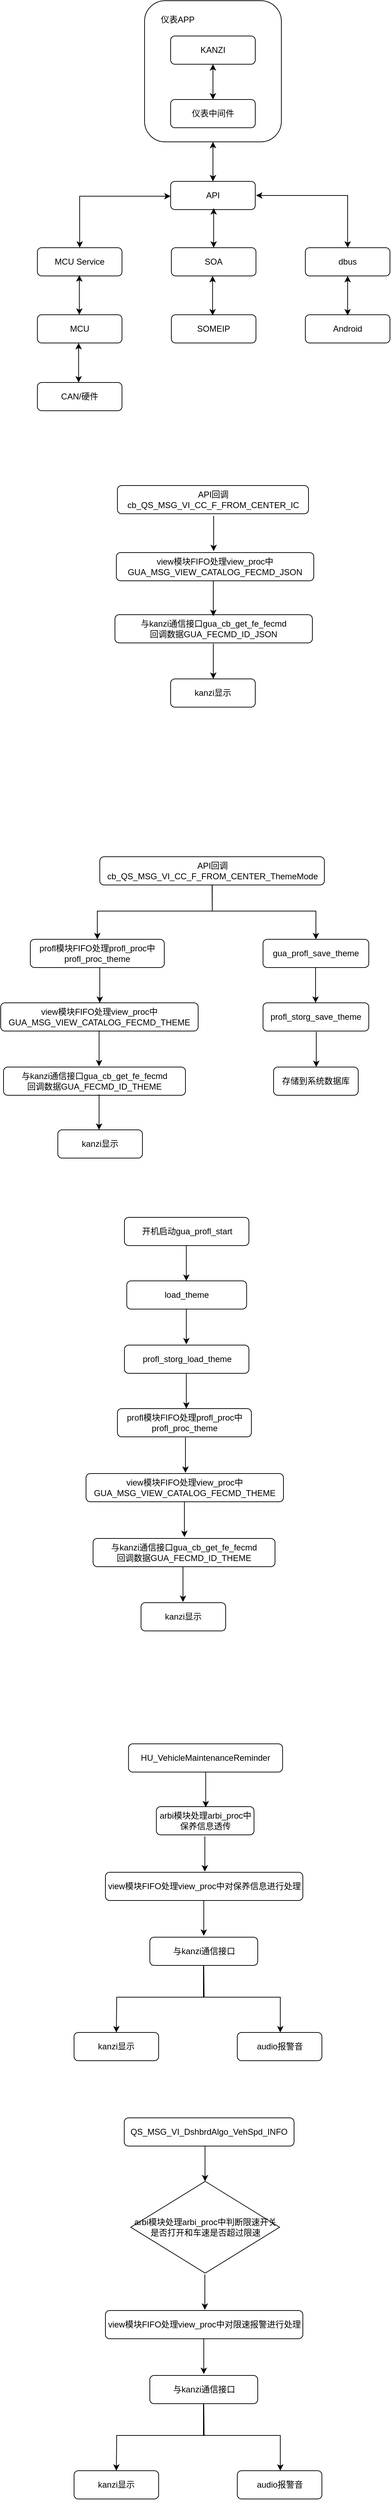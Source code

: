<mxfile version="22.0.6" type="github">
  <diagram id="C5RBs43oDa-KdzZeNtuy" name="Page-1">
    <mxGraphModel dx="1002" dy="665" grid="1" gridSize="10" guides="1" tooltips="1" connect="1" arrows="1" fold="1" page="1" pageScale="1" pageWidth="827" pageHeight="1169" math="0" shadow="0">
      <root>
        <mxCell id="WIyWlLk6GJQsqaUBKTNV-0" />
        <mxCell id="WIyWlLk6GJQsqaUBKTNV-1" parent="WIyWlLk6GJQsqaUBKTNV-0" />
        <mxCell id="O7mEJF-UvuZjmEnGn9pk-1" value="&lt;p style=&quot;line-height: 120%;&quot;&gt;&lt;br&gt;&lt;/p&gt;" style="rounded=1;whiteSpace=wrap;html=1;align=right;" parent="WIyWlLk6GJQsqaUBKTNV-1" vertex="1">
          <mxGeometry x="312" y="30" width="194" height="200" as="geometry" />
        </mxCell>
        <mxCell id="WIyWlLk6GJQsqaUBKTNV-3" value="KANZI" style="rounded=1;whiteSpace=wrap;html=1;fontSize=12;glass=0;strokeWidth=1;shadow=0;" parent="WIyWlLk6GJQsqaUBKTNV-1" vertex="1">
          <mxGeometry x="349" y="80" width="120" height="40" as="geometry" />
        </mxCell>
        <mxCell id="WIyWlLk6GJQsqaUBKTNV-7" value="仪表中间件" style="rounded=1;whiteSpace=wrap;html=1;fontSize=12;glass=0;strokeWidth=1;shadow=0;" parent="WIyWlLk6GJQsqaUBKTNV-1" vertex="1">
          <mxGeometry x="349" y="170" width="120" height="40" as="geometry" />
        </mxCell>
        <mxCell id="O7mEJF-UvuZjmEnGn9pk-0" value="" style="endArrow=classic;startArrow=classic;html=1;rounded=0;exitX=0.5;exitY=0;exitDx=0;exitDy=0;entryX=0.5;entryY=1;entryDx=0;entryDy=0;" parent="WIyWlLk6GJQsqaUBKTNV-1" source="WIyWlLk6GJQsqaUBKTNV-7" target="WIyWlLk6GJQsqaUBKTNV-3" edge="1">
          <mxGeometry width="50" height="50" relative="1" as="geometry">
            <mxPoint x="259" y="200" as="sourcePoint" />
            <mxPoint x="402" y="123" as="targetPoint" />
          </mxGeometry>
        </mxCell>
        <mxCell id="O7mEJF-UvuZjmEnGn9pk-3" value="&lt;font style=&quot;font-size: 12px;&quot;&gt;仪表APP&lt;/font&gt;" style="text;html=1;strokeColor=none;fillColor=none;align=center;verticalAlign=middle;whiteSpace=wrap;rounded=0;" parent="WIyWlLk6GJQsqaUBKTNV-1" vertex="1">
          <mxGeometry x="329" y="42" width="60" height="30" as="geometry" />
        </mxCell>
        <mxCell id="O7mEJF-UvuZjmEnGn9pk-4" value="API" style="rounded=1;whiteSpace=wrap;html=1;fontSize=12;glass=0;strokeWidth=1;shadow=0;" parent="WIyWlLk6GJQsqaUBKTNV-1" vertex="1">
          <mxGeometry x="349" y="286" width="120" height="40" as="geometry" />
        </mxCell>
        <mxCell id="O7mEJF-UvuZjmEnGn9pk-5" value="" style="endArrow=classic;startArrow=classic;html=1;rounded=0;exitX=0.5;exitY=0;exitDx=0;exitDy=0;entryX=0.5;entryY=1;entryDx=0;entryDy=0;" parent="WIyWlLk6GJQsqaUBKTNV-1" source="O7mEJF-UvuZjmEnGn9pk-4" target="O7mEJF-UvuZjmEnGn9pk-1" edge="1">
          <mxGeometry width="50" height="50" relative="1" as="geometry">
            <mxPoint x="239" y="330" as="sourcePoint" />
            <mxPoint x="389" y="260" as="targetPoint" />
          </mxGeometry>
        </mxCell>
        <mxCell id="O7mEJF-UvuZjmEnGn9pk-6" value="SOA" style="rounded=1;whiteSpace=wrap;html=1;fontSize=12;glass=0;strokeWidth=1;shadow=0;" parent="WIyWlLk6GJQsqaUBKTNV-1" vertex="1">
          <mxGeometry x="350" y="380" width="120" height="40" as="geometry" />
        </mxCell>
        <mxCell id="O7mEJF-UvuZjmEnGn9pk-7" value="" style="endArrow=classic;startArrow=classic;html=1;rounded=0;exitX=0.5;exitY=0;exitDx=0;exitDy=0;entryX=0.5;entryY=1;entryDx=0;entryDy=0;" parent="WIyWlLk6GJQsqaUBKTNV-1" source="O7mEJF-UvuZjmEnGn9pk-6" edge="1">
          <mxGeometry width="50" height="50" relative="1" as="geometry">
            <mxPoint x="240" y="424" as="sourcePoint" />
            <mxPoint x="410" y="324" as="targetPoint" />
          </mxGeometry>
        </mxCell>
        <mxCell id="O7mEJF-UvuZjmEnGn9pk-8" value="" style="endArrow=classic;startArrow=classic;html=1;rounded=0;exitX=0.5;exitY=0;exitDx=0;exitDy=0;" parent="WIyWlLk6GJQsqaUBKTNV-1" source="O7mEJF-UvuZjmEnGn9pk-9" edge="1">
          <mxGeometry width="50" height="50" relative="1" as="geometry">
            <mxPoint x="190" y="360" as="sourcePoint" />
            <mxPoint x="349" y="307" as="targetPoint" />
            <Array as="points">
              <mxPoint x="220" y="307" />
            </Array>
          </mxGeometry>
        </mxCell>
        <mxCell id="O7mEJF-UvuZjmEnGn9pk-9" value="MCU Service" style="rounded=1;whiteSpace=wrap;html=1;fontSize=12;glass=0;strokeWidth=1;shadow=0;" parent="WIyWlLk6GJQsqaUBKTNV-1" vertex="1">
          <mxGeometry x="160" y="380" width="120" height="40" as="geometry" />
        </mxCell>
        <mxCell id="O7mEJF-UvuZjmEnGn9pk-10" value="dbus" style="rounded=1;whiteSpace=wrap;html=1;fontSize=12;glass=0;strokeWidth=1;shadow=0;" parent="WIyWlLk6GJQsqaUBKTNV-1" vertex="1">
          <mxGeometry x="540" y="380" width="120" height="40" as="geometry" />
        </mxCell>
        <mxCell id="O7mEJF-UvuZjmEnGn9pk-11" value="SOMEIP" style="rounded=1;whiteSpace=wrap;html=1;fontSize=12;glass=0;strokeWidth=1;shadow=0;" parent="WIyWlLk6GJQsqaUBKTNV-1" vertex="1">
          <mxGeometry x="350" y="475" width="120" height="40" as="geometry" />
        </mxCell>
        <mxCell id="O7mEJF-UvuZjmEnGn9pk-12" value="MCU" style="rounded=1;whiteSpace=wrap;html=1;fontSize=12;glass=0;strokeWidth=1;shadow=0;" parent="WIyWlLk6GJQsqaUBKTNV-1" vertex="1">
          <mxGeometry x="160" y="475" width="120" height="40" as="geometry" />
        </mxCell>
        <mxCell id="O7mEJF-UvuZjmEnGn9pk-13" value="Android" style="rounded=1;whiteSpace=wrap;html=1;fontSize=12;glass=0;strokeWidth=1;shadow=0;" parent="WIyWlLk6GJQsqaUBKTNV-1" vertex="1">
          <mxGeometry x="540" y="475" width="120" height="40" as="geometry" />
        </mxCell>
        <mxCell id="O7mEJF-UvuZjmEnGn9pk-14" value="" style="endArrow=classic;startArrow=classic;html=1;rounded=0;exitX=0.5;exitY=0;exitDx=0;exitDy=0;" parent="WIyWlLk6GJQsqaUBKTNV-1" edge="1">
          <mxGeometry width="50" height="50" relative="1" as="geometry">
            <mxPoint x="600" y="380" as="sourcePoint" />
            <mxPoint x="470" y="306" as="targetPoint" />
            <Array as="points">
              <mxPoint x="600" y="306" />
            </Array>
          </mxGeometry>
        </mxCell>
        <mxCell id="O7mEJF-UvuZjmEnGn9pk-15" value="CAN/硬件" style="rounded=1;whiteSpace=wrap;html=1;fontSize=12;glass=0;strokeWidth=1;shadow=0;" parent="WIyWlLk6GJQsqaUBKTNV-1" vertex="1">
          <mxGeometry x="160" y="571" width="120" height="40" as="geometry" />
        </mxCell>
        <mxCell id="O7mEJF-UvuZjmEnGn9pk-16" value="" style="endArrow=classic;startArrow=classic;html=1;rounded=0;exitX=0.5;exitY=0;exitDx=0;exitDy=0;entryX=0.5;entryY=1;entryDx=0;entryDy=0;" parent="WIyWlLk6GJQsqaUBKTNV-1" edge="1">
          <mxGeometry width="50" height="50" relative="1" as="geometry">
            <mxPoint x="408.5" y="476" as="sourcePoint" />
            <mxPoint x="408.5" y="420" as="targetPoint" />
          </mxGeometry>
        </mxCell>
        <mxCell id="O7mEJF-UvuZjmEnGn9pk-17" value="" style="endArrow=classic;startArrow=classic;html=1;rounded=0;exitX=0.5;exitY=0;exitDx=0;exitDy=0;entryX=0.5;entryY=1;entryDx=0;entryDy=0;" parent="WIyWlLk6GJQsqaUBKTNV-1" edge="1">
          <mxGeometry width="50" height="50" relative="1" as="geometry">
            <mxPoint x="600" y="476" as="sourcePoint" />
            <mxPoint x="600" y="420" as="targetPoint" />
          </mxGeometry>
        </mxCell>
        <mxCell id="O7mEJF-UvuZjmEnGn9pk-18" value="" style="endArrow=classic;startArrow=classic;html=1;rounded=0;exitX=0.5;exitY=0;exitDx=0;exitDy=0;entryX=0.5;entryY=1;entryDx=0;entryDy=0;" parent="WIyWlLk6GJQsqaUBKTNV-1" edge="1">
          <mxGeometry width="50" height="50" relative="1" as="geometry">
            <mxPoint x="219.5" y="475" as="sourcePoint" />
            <mxPoint x="219.5" y="419" as="targetPoint" />
          </mxGeometry>
        </mxCell>
        <mxCell id="O7mEJF-UvuZjmEnGn9pk-19" value="" style="endArrow=classic;startArrow=classic;html=1;rounded=0;exitX=0.5;exitY=0;exitDx=0;exitDy=0;entryX=0.5;entryY=1;entryDx=0;entryDy=0;" parent="WIyWlLk6GJQsqaUBKTNV-1" edge="1">
          <mxGeometry width="50" height="50" relative="1" as="geometry">
            <mxPoint x="218.5" y="571" as="sourcePoint" />
            <mxPoint x="218.5" y="515" as="targetPoint" />
          </mxGeometry>
        </mxCell>
        <mxCell id="O7mEJF-UvuZjmEnGn9pk-21" value="API回调cb_QS_MSG_VI_CC_F_FROM_CENTER_IC" style="rounded=1;whiteSpace=wrap;html=1;fontSize=12;glass=0;strokeWidth=1;shadow=0;" parent="WIyWlLk6GJQsqaUBKTNV-1" vertex="1">
          <mxGeometry x="273.5" y="717" width="271" height="40" as="geometry" />
        </mxCell>
        <mxCell id="O7mEJF-UvuZjmEnGn9pk-22" value="view模块FIFO处理view_proc中GUA_MSG_VIEW_CATALOG_FECMD_JSON" style="rounded=1;whiteSpace=wrap;html=1;fontSize=12;glass=0;strokeWidth=1;shadow=0;" parent="WIyWlLk6GJQsqaUBKTNV-1" vertex="1">
          <mxGeometry x="272" y="812" width="280" height="40" as="geometry" />
        </mxCell>
        <mxCell id="O7mEJF-UvuZjmEnGn9pk-23" value="" style="endArrow=classic;html=1;rounded=0;" parent="WIyWlLk6GJQsqaUBKTNV-1" edge="1">
          <mxGeometry width="50" height="50" relative="1" as="geometry">
            <mxPoint x="410" y="760" as="sourcePoint" />
            <mxPoint x="410" y="810" as="targetPoint" />
          </mxGeometry>
        </mxCell>
        <mxCell id="O7mEJF-UvuZjmEnGn9pk-24" value="与kanzi通信接口gua_cb_get_fe_fecmd&lt;br&gt;回调数据GUA_FECMD_ID_JSON" style="rounded=1;whiteSpace=wrap;html=1;fontSize=12;glass=0;strokeWidth=1;shadow=0;" parent="WIyWlLk6GJQsqaUBKTNV-1" vertex="1">
          <mxGeometry x="270" y="900" width="280" height="40" as="geometry" />
        </mxCell>
        <mxCell id="O7mEJF-UvuZjmEnGn9pk-25" value="" style="endArrow=classic;html=1;rounded=0;" parent="WIyWlLk6GJQsqaUBKTNV-1" edge="1">
          <mxGeometry width="50" height="50" relative="1" as="geometry">
            <mxPoint x="409.5" y="852" as="sourcePoint" />
            <mxPoint x="409.5" y="902" as="targetPoint" />
          </mxGeometry>
        </mxCell>
        <mxCell id="SySzUB2qd8gv6iDawwO6-0" value="kanzi显示" style="rounded=1;whiteSpace=wrap;html=1;fontSize=12;glass=0;strokeWidth=1;shadow=0;" parent="WIyWlLk6GJQsqaUBKTNV-1" vertex="1">
          <mxGeometry x="349" y="991" width="120" height="40" as="geometry" />
        </mxCell>
        <mxCell id="SySzUB2qd8gv6iDawwO6-1" value="" style="endArrow=classic;html=1;rounded=0;" parent="WIyWlLk6GJQsqaUBKTNV-1" edge="1">
          <mxGeometry width="50" height="50" relative="1" as="geometry">
            <mxPoint x="409.5" y="941" as="sourcePoint" />
            <mxPoint x="409.5" y="991" as="targetPoint" />
          </mxGeometry>
        </mxCell>
        <mxCell id="0cVivC7FAnk5mj-CIP8_-0" value="API回调cb_QS_MSG_VI_CC_F_FROM_CENTER_ThemeMode" style="rounded=1;whiteSpace=wrap;html=1;fontSize=12;glass=0;strokeWidth=1;shadow=0;" vertex="1" parent="WIyWlLk6GJQsqaUBKTNV-1">
          <mxGeometry x="248.5" y="1243" width="318.5" height="40" as="geometry" />
        </mxCell>
        <mxCell id="0cVivC7FAnk5mj-CIP8_-1" value="profl模块FIFO处理profl_proc中profl_proc_theme" style="rounded=1;whiteSpace=wrap;html=1;fontSize=12;glass=0;strokeWidth=1;shadow=0;" vertex="1" parent="WIyWlLk6GJQsqaUBKTNV-1">
          <mxGeometry x="150" y="1360" width="190" height="40" as="geometry" />
        </mxCell>
        <mxCell id="0cVivC7FAnk5mj-CIP8_-2" value="" style="endArrow=classic;html=1;rounded=0;entryX=0.5;entryY=0;entryDx=0;entryDy=0;" edge="1" parent="WIyWlLk6GJQsqaUBKTNV-1" target="0cVivC7FAnk5mj-CIP8_-1">
          <mxGeometry width="50" height="50" relative="1" as="geometry">
            <mxPoint x="408" y="1283" as="sourcePoint" />
            <mxPoint x="408" y="1333" as="targetPoint" />
            <Array as="points">
              <mxPoint x="408" y="1320" />
              <mxPoint x="245" y="1320" />
            </Array>
          </mxGeometry>
        </mxCell>
        <mxCell id="0cVivC7FAnk5mj-CIP8_-3" value="与kanzi通信接口gua_cb_get_fe_fecmd&lt;br&gt;回调数据GUA_FECMD_ID_THEME" style="rounded=1;whiteSpace=wrap;html=1;fontSize=12;glass=0;strokeWidth=1;shadow=0;" vertex="1" parent="WIyWlLk6GJQsqaUBKTNV-1">
          <mxGeometry x="112" y="1541" width="258" height="40" as="geometry" />
        </mxCell>
        <mxCell id="0cVivC7FAnk5mj-CIP8_-4" value="" style="endArrow=classic;html=1;rounded=0;entryX=0.5;entryY=0;entryDx=0;entryDy=0;exitX=0.5;exitY=1;exitDx=0;exitDy=0;" edge="1" parent="WIyWlLk6GJQsqaUBKTNV-1" source="0cVivC7FAnk5mj-CIP8_-0" target="0cVivC7FAnk5mj-CIP8_-16">
          <mxGeometry width="50" height="50" relative="1" as="geometry">
            <mxPoint x="407.5" y="1375" as="sourcePoint" />
            <mxPoint x="407.5" y="1425" as="targetPoint" />
            <Array as="points">
              <mxPoint x="408" y="1320" />
              <mxPoint x="555" y="1320" />
            </Array>
          </mxGeometry>
        </mxCell>
        <mxCell id="0cVivC7FAnk5mj-CIP8_-5" value="kanzi显示" style="rounded=1;whiteSpace=wrap;html=1;fontSize=12;glass=0;strokeWidth=1;shadow=0;" vertex="1" parent="WIyWlLk6GJQsqaUBKTNV-1">
          <mxGeometry x="189" y="1630" width="120" height="40" as="geometry" />
        </mxCell>
        <mxCell id="0cVivC7FAnk5mj-CIP8_-6" value="" style="endArrow=classic;html=1;rounded=0;" edge="1" parent="WIyWlLk6GJQsqaUBKTNV-1">
          <mxGeometry width="50" height="50" relative="1" as="geometry">
            <mxPoint x="248.5" y="1400" as="sourcePoint" />
            <mxPoint x="248.5" y="1450" as="targetPoint" />
          </mxGeometry>
        </mxCell>
        <mxCell id="0cVivC7FAnk5mj-CIP8_-7" value="profl_storg_save_theme" style="rounded=1;whiteSpace=wrap;html=1;fontSize=12;glass=0;strokeWidth=1;shadow=0;" vertex="1" parent="WIyWlLk6GJQsqaUBKTNV-1">
          <mxGeometry x="480" y="1450" width="150" height="40" as="geometry" />
        </mxCell>
        <mxCell id="0cVivC7FAnk5mj-CIP8_-8" value="存储到系统数据库" style="rounded=1;whiteSpace=wrap;html=1;fontSize=12;glass=0;strokeWidth=1;shadow=0;" vertex="1" parent="WIyWlLk6GJQsqaUBKTNV-1">
          <mxGeometry x="495" y="1541" width="120" height="40" as="geometry" />
        </mxCell>
        <mxCell id="0cVivC7FAnk5mj-CIP8_-9" value="" style="endArrow=classic;html=1;rounded=0;" edge="1" parent="WIyWlLk6GJQsqaUBKTNV-1">
          <mxGeometry width="50" height="50" relative="1" as="geometry">
            <mxPoint x="555.5" y="1491" as="sourcePoint" />
            <mxPoint x="555.5" y="1541" as="targetPoint" />
          </mxGeometry>
        </mxCell>
        <mxCell id="0cVivC7FAnk5mj-CIP8_-16" value="gua_profl_save_theme" style="rounded=1;whiteSpace=wrap;html=1;fontSize=12;glass=0;strokeWidth=1;shadow=0;" vertex="1" parent="WIyWlLk6GJQsqaUBKTNV-1">
          <mxGeometry x="480" y="1360" width="150" height="40" as="geometry" />
        </mxCell>
        <mxCell id="0cVivC7FAnk5mj-CIP8_-17" value="" style="endArrow=classic;html=1;rounded=0;" edge="1" parent="WIyWlLk6GJQsqaUBKTNV-1">
          <mxGeometry width="50" height="50" relative="1" as="geometry">
            <mxPoint x="554.5" y="1400" as="sourcePoint" />
            <mxPoint x="554.5" y="1450" as="targetPoint" />
          </mxGeometry>
        </mxCell>
        <mxCell id="0cVivC7FAnk5mj-CIP8_-18" value="view模块FIFO处理view_proc中GUA_MSG_VIEW_CATALOG_FECMD_THEME" style="rounded=1;whiteSpace=wrap;html=1;fontSize=12;glass=0;strokeWidth=1;shadow=0;" vertex="1" parent="WIyWlLk6GJQsqaUBKTNV-1">
          <mxGeometry x="108" y="1450" width="280" height="40" as="geometry" />
        </mxCell>
        <mxCell id="0cVivC7FAnk5mj-CIP8_-19" value="" style="endArrow=classic;html=1;rounded=0;" edge="1" parent="WIyWlLk6GJQsqaUBKTNV-1">
          <mxGeometry width="50" height="50" relative="1" as="geometry">
            <mxPoint x="247.5" y="1490" as="sourcePoint" />
            <mxPoint x="247.5" y="1540" as="targetPoint" />
          </mxGeometry>
        </mxCell>
        <mxCell id="0cVivC7FAnk5mj-CIP8_-22" value="" style="endArrow=classic;html=1;rounded=0;" edge="1" parent="WIyWlLk6GJQsqaUBKTNV-1">
          <mxGeometry width="50" height="50" relative="1" as="geometry">
            <mxPoint x="247.5" y="1580" as="sourcePoint" />
            <mxPoint x="247.5" y="1630" as="targetPoint" />
          </mxGeometry>
        </mxCell>
        <mxCell id="0cVivC7FAnk5mj-CIP8_-24" value="开机启动gua_profl_start" style="rounded=1;whiteSpace=wrap;html=1;fontSize=12;glass=0;strokeWidth=1;shadow=0;" vertex="1" parent="WIyWlLk6GJQsqaUBKTNV-1">
          <mxGeometry x="283.5" y="1754" width="176.5" height="40" as="geometry" />
        </mxCell>
        <mxCell id="0cVivC7FAnk5mj-CIP8_-25" value="profl模块FIFO处理profl_proc中profl_proc_theme" style="rounded=1;whiteSpace=wrap;html=1;fontSize=12;glass=0;strokeWidth=1;shadow=0;" vertex="1" parent="WIyWlLk6GJQsqaUBKTNV-1">
          <mxGeometry x="273.5" y="2025" width="190" height="40" as="geometry" />
        </mxCell>
        <mxCell id="0cVivC7FAnk5mj-CIP8_-26" value="与kanzi通信接口gua_cb_get_fe_fecmd&lt;br&gt;回调数据GUA_FECMD_ID_THEME" style="rounded=1;whiteSpace=wrap;html=1;fontSize=12;glass=0;strokeWidth=1;shadow=0;" vertex="1" parent="WIyWlLk6GJQsqaUBKTNV-1">
          <mxGeometry x="239" y="2209" width="258" height="40" as="geometry" />
        </mxCell>
        <mxCell id="0cVivC7FAnk5mj-CIP8_-27" value="kanzi显示" style="rounded=1;whiteSpace=wrap;html=1;fontSize=12;glass=0;strokeWidth=1;shadow=0;" vertex="1" parent="WIyWlLk6GJQsqaUBKTNV-1">
          <mxGeometry x="307" y="2300" width="120" height="40" as="geometry" />
        </mxCell>
        <mxCell id="0cVivC7FAnk5mj-CIP8_-28" value="view模块FIFO处理view_proc中GUA_MSG_VIEW_CATALOG_FECMD_THEME" style="rounded=1;whiteSpace=wrap;html=1;fontSize=12;glass=0;strokeWidth=1;shadow=0;" vertex="1" parent="WIyWlLk6GJQsqaUBKTNV-1">
          <mxGeometry x="229" y="2117" width="280" height="40" as="geometry" />
        </mxCell>
        <mxCell id="0cVivC7FAnk5mj-CIP8_-31" value="load_theme" style="rounded=1;whiteSpace=wrap;html=1;fontSize=12;glass=0;strokeWidth=1;shadow=0;" vertex="1" parent="WIyWlLk6GJQsqaUBKTNV-1">
          <mxGeometry x="286.75" y="1844" width="170" height="40" as="geometry" />
        </mxCell>
        <mxCell id="0cVivC7FAnk5mj-CIP8_-32" value="profl_storg_load_theme" style="rounded=1;whiteSpace=wrap;html=1;fontSize=12;glass=0;strokeWidth=1;shadow=0;" vertex="1" parent="WIyWlLk6GJQsqaUBKTNV-1">
          <mxGeometry x="283.5" y="1935" width="176.5" height="40" as="geometry" />
        </mxCell>
        <mxCell id="0cVivC7FAnk5mj-CIP8_-34" value="" style="endArrow=classic;html=1;rounded=0;" edge="1" parent="WIyWlLk6GJQsqaUBKTNV-1">
          <mxGeometry width="50" height="50" relative="1" as="geometry">
            <mxPoint x="371.25" y="1794" as="sourcePoint" />
            <mxPoint x="371.25" y="1844" as="targetPoint" />
          </mxGeometry>
        </mxCell>
        <mxCell id="0cVivC7FAnk5mj-CIP8_-35" value="" style="endArrow=classic;html=1;rounded=0;" edge="1" parent="WIyWlLk6GJQsqaUBKTNV-1">
          <mxGeometry width="50" height="50" relative="1" as="geometry">
            <mxPoint x="371.25" y="1884" as="sourcePoint" />
            <mxPoint x="371.25" y="1934" as="targetPoint" />
          </mxGeometry>
        </mxCell>
        <mxCell id="0cVivC7FAnk5mj-CIP8_-36" value="" style="endArrow=classic;html=1;rounded=0;" edge="1" parent="WIyWlLk6GJQsqaUBKTNV-1">
          <mxGeometry width="50" height="50" relative="1" as="geometry">
            <mxPoint x="371.25" y="1975" as="sourcePoint" />
            <mxPoint x="371.25" y="2025" as="targetPoint" />
          </mxGeometry>
        </mxCell>
        <mxCell id="0cVivC7FAnk5mj-CIP8_-37" value="" style="endArrow=classic;html=1;rounded=0;" edge="1" parent="WIyWlLk6GJQsqaUBKTNV-1">
          <mxGeometry width="50" height="50" relative="1" as="geometry">
            <mxPoint x="370" y="2066" as="sourcePoint" />
            <mxPoint x="370" y="2116" as="targetPoint" />
          </mxGeometry>
        </mxCell>
        <mxCell id="0cVivC7FAnk5mj-CIP8_-38" value="" style="endArrow=classic;html=1;rounded=0;" edge="1" parent="WIyWlLk6GJQsqaUBKTNV-1">
          <mxGeometry width="50" height="50" relative="1" as="geometry">
            <mxPoint x="368.5" y="2157" as="sourcePoint" />
            <mxPoint x="368.5" y="2207" as="targetPoint" />
          </mxGeometry>
        </mxCell>
        <mxCell id="0cVivC7FAnk5mj-CIP8_-40" value="" style="endArrow=classic;html=1;rounded=0;" edge="1" parent="WIyWlLk6GJQsqaUBKTNV-1">
          <mxGeometry width="50" height="50" relative="1" as="geometry">
            <mxPoint x="366.5" y="2249" as="sourcePoint" />
            <mxPoint x="366.5" y="2299" as="targetPoint" />
          </mxGeometry>
        </mxCell>
        <mxCell id="0cVivC7FAnk5mj-CIP8_-42" value="arbi模块处理arbi_proc中保养信息透传" style="rounded=1;whiteSpace=wrap;html=1;fontSize=12;glass=0;strokeWidth=1;shadow=0;" vertex="1" parent="WIyWlLk6GJQsqaUBKTNV-1">
          <mxGeometry x="328.75" y="2589" width="138.5" height="40" as="geometry" />
        </mxCell>
        <mxCell id="0cVivC7FAnk5mj-CIP8_-43" value="与kanzi通信接口" style="rounded=1;whiteSpace=wrap;html=1;fontSize=12;glass=0;strokeWidth=1;shadow=0;" vertex="1" parent="WIyWlLk6GJQsqaUBKTNV-1">
          <mxGeometry x="319.5" y="2774" width="153" height="40" as="geometry" />
        </mxCell>
        <mxCell id="0cVivC7FAnk5mj-CIP8_-44" value="view模块FIFO处理view_proc中对保养信息进行处理" style="rounded=1;whiteSpace=wrap;html=1;fontSize=12;glass=0;strokeWidth=1;shadow=0;" vertex="1" parent="WIyWlLk6GJQsqaUBKTNV-1">
          <mxGeometry x="256.5" y="2682" width="280" height="40" as="geometry" />
        </mxCell>
        <mxCell id="0cVivC7FAnk5mj-CIP8_-46" value="HU_VehicleMaintenanceReminder" style="rounded=1;whiteSpace=wrap;html=1;fontSize=12;glass=0;strokeWidth=1;shadow=0;" vertex="1" parent="WIyWlLk6GJQsqaUBKTNV-1">
          <mxGeometry x="289.25" y="2500" width="218.5" height="40" as="geometry" />
        </mxCell>
        <mxCell id="0cVivC7FAnk5mj-CIP8_-49" value="" style="endArrow=classic;html=1;rounded=0;" edge="1" parent="WIyWlLk6GJQsqaUBKTNV-1">
          <mxGeometry width="50" height="50" relative="1" as="geometry">
            <mxPoint x="398.75" y="2540" as="sourcePoint" />
            <mxPoint x="398.75" y="2590" as="targetPoint" />
          </mxGeometry>
        </mxCell>
        <mxCell id="0cVivC7FAnk5mj-CIP8_-50" value="" style="endArrow=classic;html=1;rounded=0;" edge="1" parent="WIyWlLk6GJQsqaUBKTNV-1">
          <mxGeometry width="50" height="50" relative="1" as="geometry">
            <mxPoint x="397.5" y="2631" as="sourcePoint" />
            <mxPoint x="397.5" y="2681" as="targetPoint" />
          </mxGeometry>
        </mxCell>
        <mxCell id="0cVivC7FAnk5mj-CIP8_-51" value="" style="endArrow=classic;html=1;rounded=0;" edge="1" parent="WIyWlLk6GJQsqaUBKTNV-1">
          <mxGeometry width="50" height="50" relative="1" as="geometry">
            <mxPoint x="396" y="2722" as="sourcePoint" />
            <mxPoint x="396" y="2772" as="targetPoint" />
          </mxGeometry>
        </mxCell>
        <mxCell id="0cVivC7FAnk5mj-CIP8_-52" value="kanzi显示" style="rounded=1;whiteSpace=wrap;html=1;fontSize=12;glass=0;strokeWidth=1;shadow=0;" vertex="1" parent="WIyWlLk6GJQsqaUBKTNV-1">
          <mxGeometry x="212" y="2909" width="120" height="40" as="geometry" />
        </mxCell>
        <mxCell id="0cVivC7FAnk5mj-CIP8_-53" value="" style="endArrow=classic;html=1;rounded=0;entryX=0.5;entryY=0;entryDx=0;entryDy=0;" edge="1" parent="WIyWlLk6GJQsqaUBKTNV-1">
          <mxGeometry width="50" height="50" relative="1" as="geometry">
            <mxPoint x="395.5" y="2815" as="sourcePoint" />
            <mxPoint x="504.5" y="2909" as="targetPoint" />
            <Array as="points">
              <mxPoint x="395.5" y="2859" />
              <mxPoint x="504.5" y="2859" />
            </Array>
          </mxGeometry>
        </mxCell>
        <mxCell id="0cVivC7FAnk5mj-CIP8_-54" value="audio报警音" style="rounded=1;whiteSpace=wrap;html=1;fontSize=12;glass=0;strokeWidth=1;shadow=0;" vertex="1" parent="WIyWlLk6GJQsqaUBKTNV-1">
          <mxGeometry x="443.5" y="2909" width="120" height="40" as="geometry" />
        </mxCell>
        <mxCell id="0cVivC7FAnk5mj-CIP8_-55" value="" style="endArrow=classic;html=1;rounded=0;entryX=0.5;entryY=0;entryDx=0;entryDy=0;exitX=0.5;exitY=1;exitDx=0;exitDy=0;" edge="1" parent="WIyWlLk6GJQsqaUBKTNV-1" source="0cVivC7FAnk5mj-CIP8_-43" target="0cVivC7FAnk5mj-CIP8_-52">
          <mxGeometry width="50" height="50" relative="1" as="geometry">
            <mxPoint x="364.5" y="2815" as="sourcePoint" />
            <mxPoint x="473.5" y="2909" as="targetPoint" />
            <Array as="points">
              <mxPoint x="396.5" y="2859" />
              <mxPoint x="272.5" y="2859" />
            </Array>
          </mxGeometry>
        </mxCell>
        <mxCell id="0cVivC7FAnk5mj-CIP8_-60" value="与kanzi通信接口" style="rounded=1;whiteSpace=wrap;html=1;fontSize=12;glass=0;strokeWidth=1;shadow=0;" vertex="1" parent="WIyWlLk6GJQsqaUBKTNV-1">
          <mxGeometry x="319.5" y="3395" width="153" height="40" as="geometry" />
        </mxCell>
        <mxCell id="0cVivC7FAnk5mj-CIP8_-61" value="view模块FIFO处理view_proc中对限速报警进行处理" style="rounded=1;whiteSpace=wrap;html=1;fontSize=12;glass=0;strokeWidth=1;shadow=0;" vertex="1" parent="WIyWlLk6GJQsqaUBKTNV-1">
          <mxGeometry x="256.5" y="3303" width="280" height="40" as="geometry" />
        </mxCell>
        <mxCell id="0cVivC7FAnk5mj-CIP8_-62" value="QS_MSG_VI_DshbrdAlgo_VehSpd_INFO" style="rounded=1;whiteSpace=wrap;html=1;fontSize=12;glass=0;strokeWidth=1;shadow=0;" vertex="1" parent="WIyWlLk6GJQsqaUBKTNV-1">
          <mxGeometry x="283.25" y="3030" width="240.75" height="40" as="geometry" />
        </mxCell>
        <mxCell id="0cVivC7FAnk5mj-CIP8_-63" value="" style="endArrow=classic;html=1;rounded=0;" edge="1" parent="WIyWlLk6GJQsqaUBKTNV-1">
          <mxGeometry width="50" height="50" relative="1" as="geometry">
            <mxPoint x="397.75" y="3070" as="sourcePoint" />
            <mxPoint x="397.75" y="3120" as="targetPoint" />
          </mxGeometry>
        </mxCell>
        <mxCell id="0cVivC7FAnk5mj-CIP8_-64" value="" style="endArrow=classic;html=1;rounded=0;" edge="1" parent="WIyWlLk6GJQsqaUBKTNV-1">
          <mxGeometry width="50" height="50" relative="1" as="geometry">
            <mxPoint x="397.5" y="3252" as="sourcePoint" />
            <mxPoint x="397.5" y="3302" as="targetPoint" />
          </mxGeometry>
        </mxCell>
        <mxCell id="0cVivC7FAnk5mj-CIP8_-65" value="" style="endArrow=classic;html=1;rounded=0;" edge="1" parent="WIyWlLk6GJQsqaUBKTNV-1">
          <mxGeometry width="50" height="50" relative="1" as="geometry">
            <mxPoint x="396" y="3343" as="sourcePoint" />
            <mxPoint x="396" y="3393" as="targetPoint" />
          </mxGeometry>
        </mxCell>
        <mxCell id="0cVivC7FAnk5mj-CIP8_-66" value="kanzi显示" style="rounded=1;whiteSpace=wrap;html=1;fontSize=12;glass=0;strokeWidth=1;shadow=0;" vertex="1" parent="WIyWlLk6GJQsqaUBKTNV-1">
          <mxGeometry x="212" y="3530" width="120" height="40" as="geometry" />
        </mxCell>
        <mxCell id="0cVivC7FAnk5mj-CIP8_-67" value="" style="endArrow=classic;html=1;rounded=0;entryX=0.5;entryY=0;entryDx=0;entryDy=0;" edge="1" parent="WIyWlLk6GJQsqaUBKTNV-1">
          <mxGeometry width="50" height="50" relative="1" as="geometry">
            <mxPoint x="395.5" y="3436" as="sourcePoint" />
            <mxPoint x="504.5" y="3530" as="targetPoint" />
            <Array as="points">
              <mxPoint x="395.5" y="3480" />
              <mxPoint x="504.5" y="3480" />
            </Array>
          </mxGeometry>
        </mxCell>
        <mxCell id="0cVivC7FAnk5mj-CIP8_-68" value="audio报警音" style="rounded=1;whiteSpace=wrap;html=1;fontSize=12;glass=0;strokeWidth=1;shadow=0;" vertex="1" parent="WIyWlLk6GJQsqaUBKTNV-1">
          <mxGeometry x="443.5" y="3530" width="120" height="40" as="geometry" />
        </mxCell>
        <mxCell id="0cVivC7FAnk5mj-CIP8_-69" value="" style="endArrow=classic;html=1;rounded=0;entryX=0.5;entryY=0;entryDx=0;entryDy=0;exitX=0.5;exitY=1;exitDx=0;exitDy=0;" edge="1" parent="WIyWlLk6GJQsqaUBKTNV-1" source="0cVivC7FAnk5mj-CIP8_-60" target="0cVivC7FAnk5mj-CIP8_-66">
          <mxGeometry width="50" height="50" relative="1" as="geometry">
            <mxPoint x="364.5" y="3436" as="sourcePoint" />
            <mxPoint x="473.5" y="3530" as="targetPoint" />
            <Array as="points">
              <mxPoint x="396.5" y="3480" />
              <mxPoint x="272.5" y="3480" />
            </Array>
          </mxGeometry>
        </mxCell>
        <mxCell id="0cVivC7FAnk5mj-CIP8_-70" value="arbi模块处理arbi_proc中判断限速开关是否打开和车速是否超过限速" style="rhombus;whiteSpace=wrap;html=1;" vertex="1" parent="WIyWlLk6GJQsqaUBKTNV-1">
          <mxGeometry x="292.5" y="3120" width="211" height="130" as="geometry" />
        </mxCell>
      </root>
    </mxGraphModel>
  </diagram>
</mxfile>
